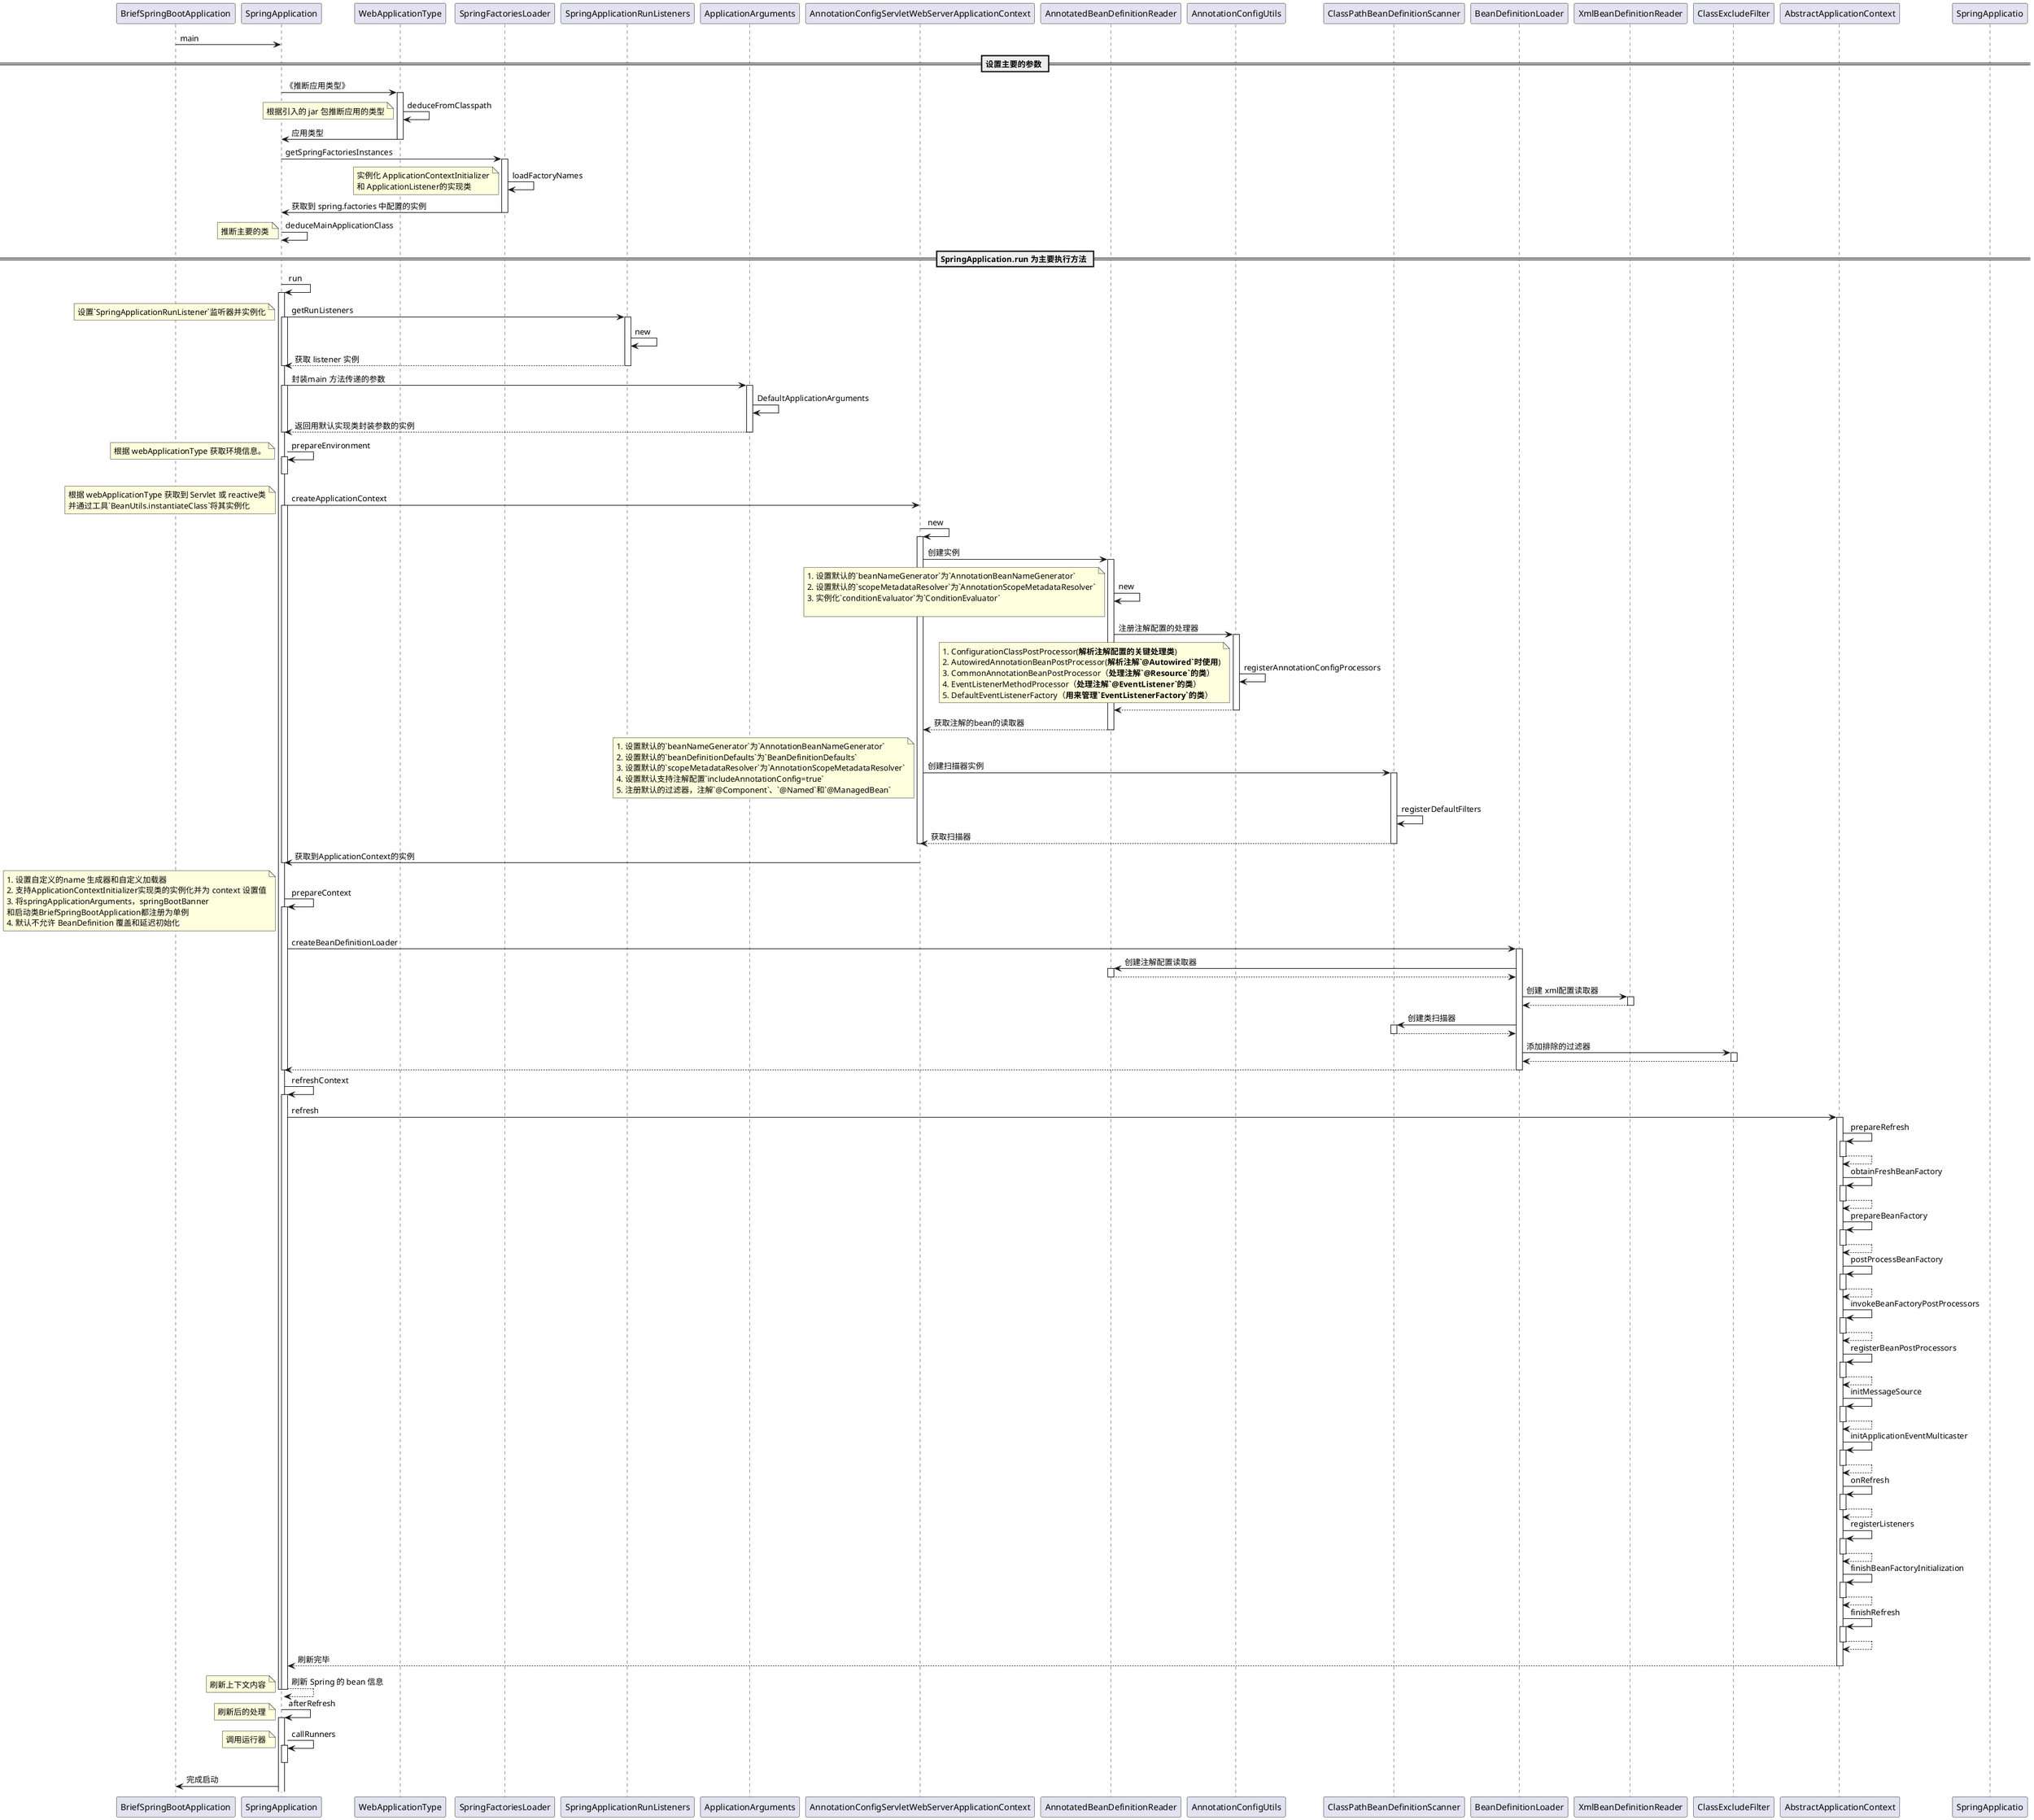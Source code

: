 @startuml
BriefSpringBootApplication -> SpringApplication: main
== 设置主要的参数 ==

SpringApplication -> WebApplicationType : 《推断应用类型》
activate WebApplicationType
WebApplicationType -> WebApplicationType : deduceFromClasspath
note left: 根据引入的 jar 包推断应用的类型
SpringApplication <- WebApplicationType : 应用类型
deactivate WebApplicationType


SpringApplication -> SpringFactoriesLoader: getSpringFactoriesInstances
activate SpringFactoriesLoader
SpringFactoriesLoader -> SpringFactoriesLoader: loadFactoryNames
note left
 实例化 ApplicationContextInitializer
 和 ApplicationListener的实现类
end note
SpringApplication <- SpringFactoriesLoader: 获取到 spring.factories 中配置的实例
deactivate SpringFactoriesLoader

SpringApplication -> SpringApplication: deduceMainApplicationClass
note left : 推断主要的类

== SpringApplication.run 为主要执行方法 ==

SpringApplication -> SpringApplication: run
activate SpringApplication
SpringApplication -> SpringApplicationRunListeners: getRunListeners
note left: 设置`SpringApplicationRunListener`监听器并实例化
activate SpringApplication
activate SpringApplicationRunListeners
SpringApplicationRunListeners -> SpringApplicationRunListeners: new
return 获取 listener 实例
deactivate SpringApplicationRunListeners
deactivate SpringApplication


SpringApplication -> ApplicationArguments: 封装main 方法传递的参数
activate SpringApplication
activate ApplicationArguments
ApplicationArguments -> ApplicationArguments: DefaultApplicationArguments
return 返回用默认实现类封装参数的实例
deactivate ApplicationArguments
deactivate SpringApplication


SpringApplication -> SpringApplication: prepareEnvironment
activate SpringApplication
note left: 根据 webApplicationType 获取环境信息。
deactivate SpringApplication

SpringApplication -> AnnotationConfigServletWebServerApplicationContext: createApplicationContext
activate SpringApplication
note left
根据 webApplicationType 获取到 Servlet 或 reactive类
并通过工具`BeanUtils.instantiateClass`将其实例化
end note
    AnnotationConfigServletWebServerApplicationContext -> AnnotationConfigServletWebServerApplicationContext: new
    activate AnnotationConfigServletWebServerApplicationContext

    AnnotationConfigServletWebServerApplicationContext -> AnnotatedBeanDefinitionReader: 创建实例
    activate AnnotatedBeanDefinitionReader
    AnnotatedBeanDefinitionReader -> AnnotatedBeanDefinitionReader: new
        note left
        1. 设置默认的`beanNameGenerator`为`AnnotationBeanNameGenerator`
        2. 设置默认的`scopeMetadataResolver`为`AnnotationScopeMetadataResolver`
        3. 实例化`conditionEvaluator`为`ConditionEvaluator`

        end note
        AnnotatedBeanDefinitionReader -> AnnotationConfigUtils: 注册注解配置的处理器
        activate AnnotationConfigUtils
        AnnotationConfigUtils -> AnnotationConfigUtils:registerAnnotationConfigProcessors
        note left
        1. ConfigurationClassPostProcessor(**解析注解配置的关键处理类**)
        2. AutowiredAnnotationBeanPostProcessor(**解析注解`@Autowired`时使用**)
        3. CommonAnnotationBeanPostProcessor（**处理注解`@Resource`的类**）
        4. EventListenerMethodProcessor（**处理注解`@EventListener`的类**）
        5. DefaultEventListenerFactory（**用来管理`EventListenerFactory`的类**）
        end note
        return
    return 获取注解的bean的读取器

    AnnotationConfigServletWebServerApplicationContext -> ClassPathBeanDefinitionScanner: 创建扫描器实例
    activate ClassPathBeanDefinitionScanner
    note left
         1. 设置默认的`beanNameGenerator`为`AnnotationBeanNameGenerator`
         2. 设置默认的`beanDefinitionDefaults`为`BeanDefinitionDefaults`
         3. 设置默认的`scopeMetadataResolver`为`AnnotationScopeMetadataResolver`
         4. 设置默认支持注解配置`includeAnnotationConfig=true`
         5. 注册默认的过滤器，注解`@Component`、`@Named`和`@ManagedBean`
    end note
    ClassPathBeanDefinitionScanner -> ClassPathBeanDefinitionScanner: registerDefaultFilters
    return 获取扫描器

    deactivate AnnotationConfigServletWebServerApplicationContext
    SpringApplication <- AnnotationConfigServletWebServerApplicationContext: 获取到ApplicationContext的实例
deactivate SpringApplication

SpringApplication -> SpringApplication: prepareContext
activate SpringApplication
note left
1. 设置自定义的name 生成器和自定义加载器
2. 支持ApplicationContextInitializer实现类的实例化并为 context 设置值
3. 将springApplicationArguments，springBootBanner
和启动类BriefSpringBootApplication都注册为单例
4. 默认不允许 BeanDefinition 覆盖和延迟初始化
end note
    SpringApplication -> BeanDefinitionLoader: createBeanDefinitionLoader
    activate BeanDefinitionLoader
        BeanDefinitionLoader -> AnnotatedBeanDefinitionReader: 创建注解配置读取器
        activate AnnotatedBeanDefinitionReader
        return
        BeanDefinitionLoader -> XmlBeanDefinitionReader: 创建 xml配置读取器
        activate XmlBeanDefinitionReader
        return
        BeanDefinitionLoader -> ClassPathBeanDefinitionScanner: 创建类扫描器
        activate ClassPathBeanDefinitionScanner
        return
        BeanDefinitionLoader -> ClassExcludeFilter: 添加排除的过滤器
        activate ClassExcludeFilter
        return
    return
deactivate SpringApplication

SpringApplication -> SpringApplication: refreshContext
activate SpringApplication
    SpringApplication -> AbstractApplicationContext: refresh
    activate AbstractApplicationContext
        AbstractApplicationContext -> AbstractApplicationContext: prepareRefresh
        activate AbstractApplicationContext
        return

        AbstractApplicationContext -> AbstractApplicationContext: obtainFreshBeanFactory
        activate AbstractApplicationContext
        return

        AbstractApplicationContext -> AbstractApplicationContext: prepareBeanFactory
        activate AbstractApplicationContext
        return

        AbstractApplicationContext -> AbstractApplicationContext: postProcessBeanFactory
        activate AbstractApplicationContext
        return

        AbstractApplicationContext -> AbstractApplicationContext: invokeBeanFactoryPostProcessors
        activate AbstractApplicationContext
        return

        AbstractApplicationContext -> AbstractApplicationContext: registerBeanPostProcessors
        activate AbstractApplicationContext
        return

        AbstractApplicationContext -> AbstractApplicationContext: initMessageSource
        activate AbstractApplicationContext
        return

        AbstractApplicationContext -> AbstractApplicationContext: initApplicationEventMulticaster
        activate AbstractApplicationContext
        return

        AbstractApplicationContext -> AbstractApplicationContext: onRefresh
        activate AbstractApplicationContext
        return

        AbstractApplicationContext -> AbstractApplicationContext: registerListeners
        activate AbstractApplicationContext
        return

        AbstractApplicationContext -> AbstractApplicationContext: finishBeanFactoryInitialization
        activate AbstractApplicationContext
        return

        AbstractApplicationContext -> AbstractApplicationContext: finishRefresh
        activate AbstractApplicationContext
        return

    return 刷新完毕
return 刷新 Spring 的 bean 信息
note left
刷新上下文内容
end note
deactivate SpringApplication

SpringApplication -> SpringApplication: afterRefresh
activate SpringApplication
note left
刷新后的处理
end note
deactivate SpringApplicatio

SpringApplication -> SpringApplication: callRunners
activate SpringApplication
note left
调用运行器
end note
deactivate SpringApplication

BriefSpringBootApplication <- SpringApplication: 完成启动
@enduml


5. 准备 ApplicationContext 的数据

   8. 创建BeanDefinitionLoader，在 SpringBoot中
      1. 实例化注解读取器 `AnnotatedBeanDefinitionReader`
         1. 在实例化时，会通过工具注册几个 BeanFactoryPostProcessor,如`ConfigurationClassPostProcessor`和`AutowiredAnnotationBeanPostProcessor`。参考`AnnotationConfigUtils.registerAnnotationConfigProcessors`
         2. 还会实例化条件推断器`ConditionEvaluator`,用于`@Conditional`注解
      2. 实例化 xml 读取器 `XmlBeanDefinitionReader`
         1. 实例化常量
         2. 设置`beanNameGenerator`默认为`DefaultBeanNameGenerator`。
         3. xml 的校验模式默认设置为自动`VALIDATION_AUTO`
         4. doc 读取类`documentReaderClass`默认设置为`DefaultBeanDefinitionDocumentReader`
         5. doc 加载器`documentLoader`默认设置为`DefaultDocumentLoader`。
      3. 实例化扫描器 `ClassPathBeanDefinitionScanner`
         1. 注册默认的过滤器
         2. 扫描器将当前目标类过滤掉
      4. 通过 load 方法加载 bean 信息，并将当前类转换为 BeanDefinition 注册进容器中。还未实例化
   9.  刷新 Context，会调用`AbstractApplicationContext`中的`refresh`进行刷新操作
       1.  为刷新做准备
           1.  扫描器缓存清空
           2.  容器状态设置为激活
           3.  初始化属性源`PropertySources`
           4.  校验请求的属性
           5.  在刷新之前注册本地监听器
       2. 获取 BeanFactory
          1. 刷新 BeanFactory。此处注解方式会调用 `GenericApplicationContext`的`refreshBeanFactory`，而 xml 方式会调用`AbstractRefreshableApplicationContext`的`refreshBeanFactory`方法。
       3.  准备 BeanFactory
           1.  设置 Bean 表达式解析器 `StandardBeanExpressionResolver`
           2.  添加属性编辑器注册  `ResourceEditorRegistrar`
           3.  添加 `BeanPostProcessor`的后处理器`ApplicationContextAwareProcessor`,用于处理时限了`aware`的子接口的实例 bean。**在此时，`beanPostProcessors`属性内还是空的。**
               1.  还可以设置是否具有实例化和销毁 aware。通过实现`InstantiationAwareBeanPostProcessor`和`DestructionAwareBeanPostProcessor`接口
               2.  此处还有个顺序问题，将以前注册的相同的处理器删除，然后再在最后加上该处理器
           4.  忽略指定的依赖接口进行自动装配`autowiring`,包括`EnvironmentAware`,`EmbeddedValueResolverAware`,`ResourceLoaderAware`,`ApplicationEventPublisherAware`,`MessageSourceAware`,`ApplicationContextAware`。
           5.  注册可解析的依赖。`BeanFactory`,`ResourceLoader`,`ApplicationEventPublisher`,`ApplicationContext`。
           6.  添加 `BeanPostProcessor`的后处理器`ApplicationListenerDetector`。用于检测实现了`ApplicationListener`接口的 bean。
           7.  将`environment`,`systemProperties`,`systemEnvironment`注册为单例 Bean
       4. 后处理Bean工厂。实现类：`ServletWebServerApplicationContext`
          1. 添加 `BeanPostProcessor`的后处理器`WebApplicationContextServletContextAwareProcessor`,用来为实现了接口`ServletContextAware`,`ServletConfigAware`的类设置变量
          2. 忽略指定的依赖接口进行自动装配`autowiring`,`ServletContextAware`
          3. 注册 Scope。`request`、`session`
          4. 注册可解析的依赖。
             1. `ServletRequest` -> `RequestObjectFactory`
             2. `ServletResponse` -> `ResponseObjectFactory`
             3. `HttpSession` -> `SessionObjectFactory`
             4. `WebRequest` -> `WebRequestObjectFactory`
          5. 扫描器扫描和指定注解的bean 的注册。可指定
       5. 调用Bean 工厂后处理器
          1. 获取到`BeanDefinitionRegistryPostProcessor`的 bean 为`org.springframework.context.annotation.ConfigurationClassPostProcessor`。
          2. 将上一步获取到的处理器加入到`BeanDefinitionRegistryPostProcessor`集合中，并通过方法**PostProcessorRegistrationDelegate#invokeBeanFactoryPostProcessors**调用BeanDefinition注册器的后处理器，即多个后处理器通过`postProcessBeanDefinitionRegistry`来执行。在`SharedMetadataReaderFactoryContextInitializer.CachingMetadataReaderFactoryPostProcessor`的方法`configureConfigurationClassPostProcessor`中获取已经注册为 BeanDefinition 的`org.springframework.context.annotation.internalConfigurationAnnotationProcessor`。
          3. 以`ConfigurationClassPostProcessor`为例，会扫描出所有的候选的 BeanDefinition 的名称集合。
             1. 检查是否是`ConfigurationClass`的候选类。通过查找元数据中是否与`@Configuration`注解。通过解析注解`@Order`，来获得顺序数字，通过 `list.sort()`使得候选类重新排序
             2. 将选出的候选类封装在`BeanDefinitionHolder`中，并存在集合里。
             3. 实例化解析类`ConfigurationClassParser`。并在该类中实例化了`ComponentScanAnnotationParser`和`ConditionEvaluator`分别用来扫描和条件判断。还实例化了`DeferredImportSelectorHandler`，即延时导入处理器
             4. 通过`ConfigurationClassParser.parse`方法开始解析候选类。
                1. 通过`conditionEvaluator`判断是否符合跳过的条件。
                2. 递归地处理`ConfigurationClass`类及其超类层次结构
                   1. 先判断`@Component`注解来递归处理其成员类
                   2. 判断`@PropertySources`注解，处理器属性源
                   3. 判断`@ComponentScans`注解，使用扫描器`ComponentScanAnnotationParser`扫描 Bean 信息并添加进容器中。
                   4. 判断 Bean 是否为`ConfigurationClass`的候选 bean，是的话递归解析。
                   5. 处理完`ConfigurationClass`类后，处理`@Import`注解的类，也是递归取找类上的`@Import` 注解。如果有的话，将其 value 收集到`Set<SourceClass>`的集合中。
                   6. 处理`@ImportResource`注解的资源信息
                   7. 处理`@Bean`注解的方法
                   8. 处理接口上的默认方法
                3. `DeferredImportSelectorHandler`用于处理`Import`
                   1.  扫描`META-INF/spring.factories`内所有的`org.springframework.boot.autoconfigure.EnableAutoConfiguration`的配置类。
                   2.  移除重复的和被指定排除的类
                   3.  获取所有的过滤器`@ConditionOn***`系列的执行类，查看是否匹配。如果不匹配则直接过滤掉。
                   4.  通过`ConditionEvaluationReportAutoConfigurationImportListener.onAutoConfigurationImportEvent`记录信息
                   5.  生成`AutoConfigurationEntry`包含待处理的自动化配置类和排除的类。
                   6.  将过滤后的 class 缓存在`AutoConfigurationImportSelector.AutoConfigurationGroup#entries`中
                   7.  通过执行`AutoConfigurationImportSelector.AutoConfigurationGroup#selectImports`,来筛选出哪些需要 import 的。
                   8.  通过`org.springframework.context.annotation.ConfigurationClassParser#processImports`方法来处理自动化配置类。
                   9. 因为所有的自动化配置类有用`@Configuration`标记了。因此这些类都是通过`ConfigurationClassParser#processConfigurationClass`来处理所有的配置类及其引入的配置类。
                4.  实例化读取器`ConfigurationClassBeanDefinitionReader`,并将刚刚扫描出的自动化配置类转为 BeanDefinition 并注册进 Spring 容器。
                    1.  在`org.springframework.context.annotation.ConfigurationClassBeanDefinitionReader#loadBeanDefinitions`将所有的自动化配置类注册为 BeanDefinition。
                5. 循环解析
                6. 将`org.springframework.context.annotation.ConfigurationClassPostProcessor.importRegistry`注册为单例,
             5. 通过`ConfigurationClassParser.validate`校验
             6. 初始化`ConfigurationClassBeanDefinitionReader`,通过方法`loadBeanDefinitions`加载配置的 Class，如 SpringBoot 中配置的自动启动配置类  **此处是加载自动化配置的 bean 的地方**
                1. `org.springframework.context.annotation.ConfigurationClassBeanDefinitionReader#loadBeanDefinitionsForConfigurationClass`为实际加载自动配置类的位置
          4. 调用到目前为止处理的所有处理器的postProcessBeanFactory回调。
       6. 注册`BeanPostProcessors`
          1. 将`BeanPostProcessorChecker`、`ConfigurationPropertiesBindingPostProcessor`、`MethodValidationPostProcessor`、`webServerFactoryCustomizerBeanPostProcessor`、`errorPageRegistrarBeanPostProcessor`、`MethodValidationPostProcessor`、`MethodValidationPostProcessor`、`CommonAnnotationBeanPostProcessor`、`AutowiredAnnotationBeanPostProcessor`加入到`BeanPostProcessors`
          2. 将`ApplicationListenerDetector`重新加到`BeanPostProcessors`的结尾。

            ```java
            [
                "org.springframework.context.annotation.internalAutowiredAnnotationProcessor",
                "org.springframework.context.annotation.internalCommonAnnotationProcessor",
                "org.springframework.boot.context.properties.ConfigurationPropertiesBindingPostProcessor",
                "webServerFactoryCustomizerBeanPostProcessor",
                "errorPageRegistrarBeanPostProcessor",
                "methodValidationPostProcessor"
            ]
            ```

       7. 初始化消息源，国际化
       8. 初始化时间多播器
       9. 刷新其他bean
       10. 注册监听器
       11. 实例化剩余的所有非懒加载的单例 bean `finishBeanFactoryInitialization`。
           1.  实际实例化的位置： `org.springframework.beans.factory.config.ConfigurableListableBeanFactory#preInstantiateSingletons`。通过调用`org.springframework.beans.factory.support.AbstractBeanFactory#getBean`完成实例化。
               1.  在`AbstractAutowireCapableBeanFactory#applyMergedBeanDefinitionPostProcessors`方法中完成 Bean 的后处理设置，比如解析`@autowaired`、`@Value`和`@Inject` 注解的 bean 等。
               2.  在`AbstractAutowireCapableBeanFactory#initializeBean`处完成`aware`方法的设置，调用初始化方法
   10.